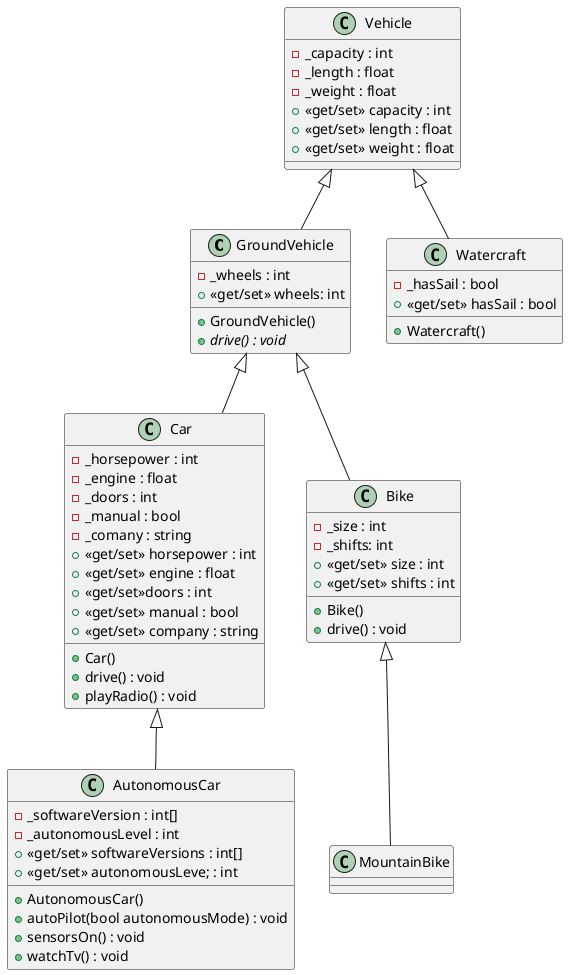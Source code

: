 @startuml Inheritance
class GroundVehicle {
    -_wheels : int
    +GroundVehicle()
    +{abstract}drive() : void
    +<<get/set>> wheels: int
}
class Watercraft{
    -_hasSail : bool
    +Watercraft()
    +<<get/set>> hasSail : bool
}
class Vehicle {
    -_capacity : int
    -_length : float
    -_weight : float
    +<<get/set>> capacity : int
    +<<get/set>> length : float
    +<<get/set>> weight : float
}
class Car {
    -_horsepower : int
    -_engine : float
    -_doors : int
    -_manual : bool
    +Car()
    -_comany : string
    +drive() : void
    +playRadio() : void
    +<<get/set>> horsepower : int
    +<<get/set>> engine : float
    +<<get/set>>doors : int
    +<<get/set>> manual : bool
    +<<get/set>> company : string
}
class AutonomousCar {
    -_softwareVersion : int[]
    -_autonomousLevel : int
    +AutonomousCar()
    +autoPilot(bool autonomousMode) : void
    +sensorsOn() : void
    +watchTv() : void
    +<<get/set>> softwareVersions : int[]
    +<<get/set>> autonomousLeve; : int
}
class MountainBike {

}
class Bike {
    -_size : int
    -_shifts: int
    +Bike()
    +drive() : void
    +<<get/set>> size : int
    +<<get/set>> shifts : int
}
Vehicle <|-- GroundVehicle
Vehicle <|-- Watercraft
GroundVehicle <|-- Car
GroundVehicle <|-- Bike
Car <|-- AutonomousCar
Bike <|-- MountainBike
@enduml
